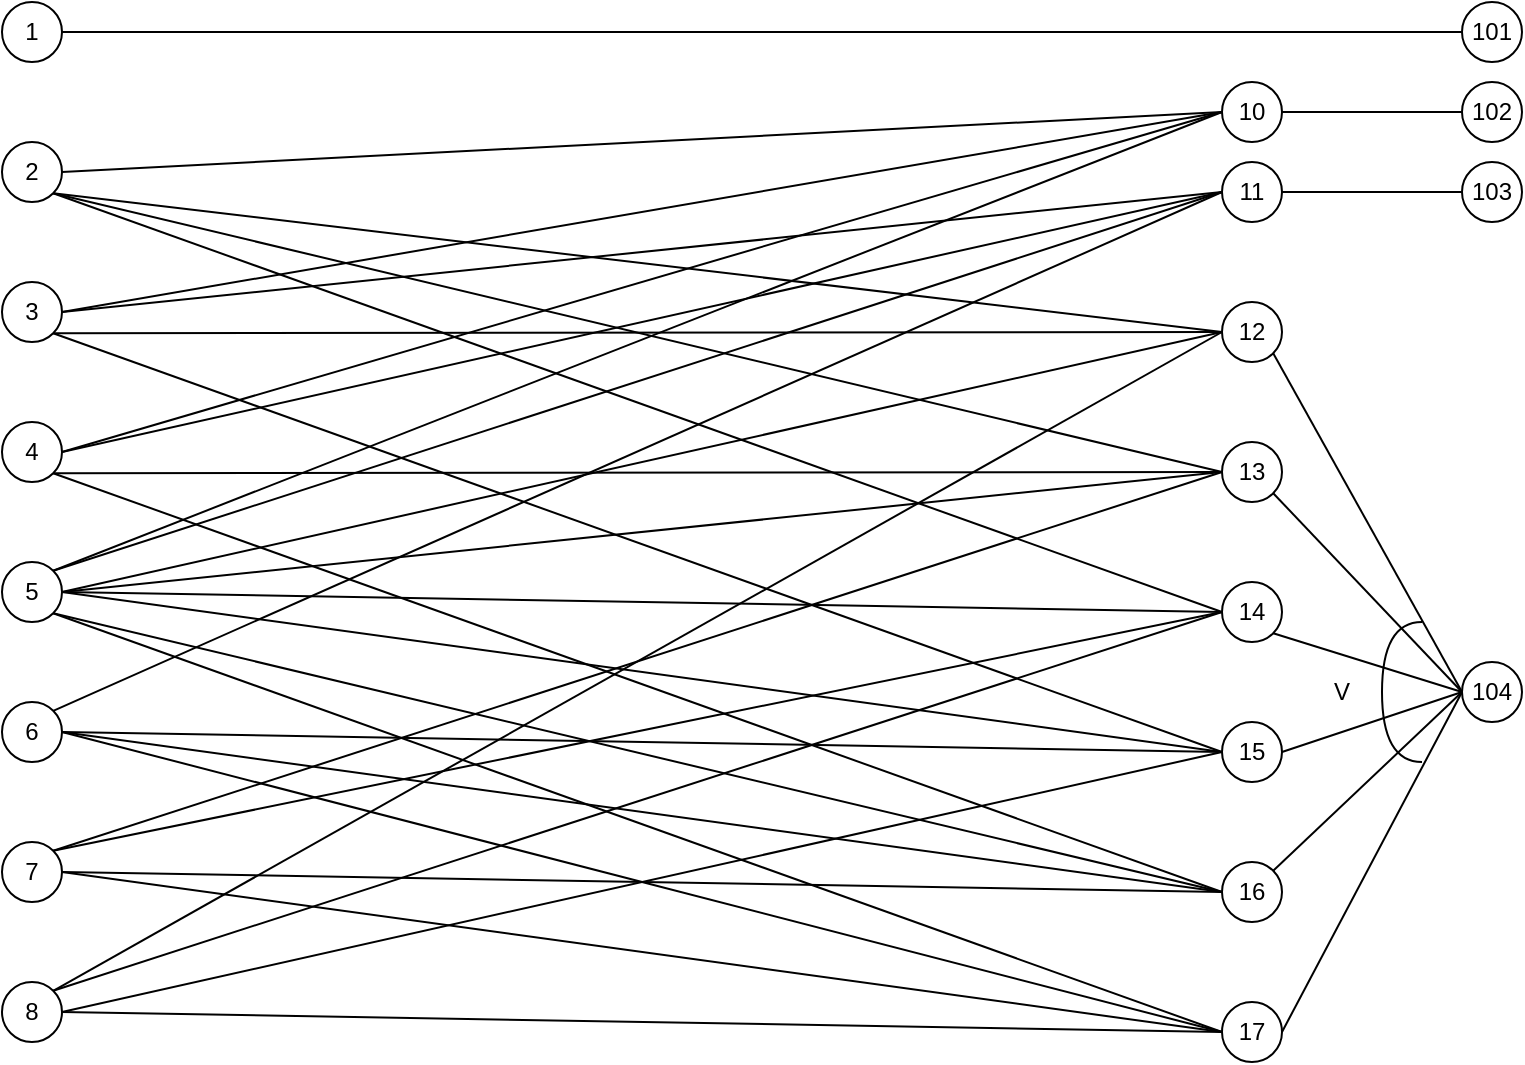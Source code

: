 <mxfile version="12.8.5" type="device"><diagram id="-jrwuAHSNCN_6K7Cau-g" name="Page-1"><mxGraphModel dx="1414" dy="789" grid="1" gridSize="10" guides="1" tooltips="1" connect="1" arrows="1" fold="1" page="1" pageScale="1" pageWidth="827" pageHeight="1169" math="0" shadow="0"><root><mxCell id="0"/><mxCell id="1" parent="0"/><mxCell id="iWqLb_0HtQlfndVp7DWe-1" value="1" style="ellipse;whiteSpace=wrap;html=1;aspect=fixed;" vertex="1" parent="1"><mxGeometry x="40" y="40" width="30" height="30" as="geometry"/></mxCell><mxCell id="iWqLb_0HtQlfndVp7DWe-2" value="2" style="ellipse;whiteSpace=wrap;html=1;aspect=fixed;" vertex="1" parent="1"><mxGeometry x="40" y="110" width="30" height="30" as="geometry"/></mxCell><mxCell id="iWqLb_0HtQlfndVp7DWe-12" value="3" style="ellipse;whiteSpace=wrap;html=1;aspect=fixed;" vertex="1" parent="1"><mxGeometry x="40" y="180" width="30" height="30" as="geometry"/></mxCell><mxCell id="iWqLb_0HtQlfndVp7DWe-13" value="4" style="ellipse;whiteSpace=wrap;html=1;aspect=fixed;" vertex="1" parent="1"><mxGeometry x="40" y="250" width="30" height="30" as="geometry"/></mxCell><mxCell id="iWqLb_0HtQlfndVp7DWe-14" value="5" style="ellipse;whiteSpace=wrap;html=1;aspect=fixed;" vertex="1" parent="1"><mxGeometry x="40" y="320" width="30" height="30" as="geometry"/></mxCell><mxCell id="iWqLb_0HtQlfndVp7DWe-15" value="6" style="ellipse;whiteSpace=wrap;html=1;aspect=fixed;" vertex="1" parent="1"><mxGeometry x="40" y="390" width="30" height="30" as="geometry"/></mxCell><mxCell id="iWqLb_0HtQlfndVp7DWe-16" value="7" style="ellipse;whiteSpace=wrap;html=1;aspect=fixed;" vertex="1" parent="1"><mxGeometry x="40" y="460" width="30" height="30" as="geometry"/></mxCell><mxCell id="iWqLb_0HtQlfndVp7DWe-17" value="8" style="ellipse;whiteSpace=wrap;html=1;aspect=fixed;" vertex="1" parent="1"><mxGeometry x="40" y="530" width="30" height="30" as="geometry"/></mxCell><mxCell id="iWqLb_0HtQlfndVp7DWe-18" value="101" style="ellipse;whiteSpace=wrap;html=1;aspect=fixed;" vertex="1" parent="1"><mxGeometry x="770" y="40" width="30" height="30" as="geometry"/></mxCell><mxCell id="iWqLb_0HtQlfndVp7DWe-19" value="102" style="ellipse;whiteSpace=wrap;html=1;aspect=fixed;" vertex="1" parent="1"><mxGeometry x="770" y="80" width="30" height="30" as="geometry"/></mxCell><mxCell id="iWqLb_0HtQlfndVp7DWe-20" value="103" style="ellipse;whiteSpace=wrap;html=1;aspect=fixed;" vertex="1" parent="1"><mxGeometry x="770" y="120" width="30" height="30" as="geometry"/></mxCell><mxCell id="iWqLb_0HtQlfndVp7DWe-21" value="" style="endArrow=none;html=1;exitX=1;exitY=0.5;exitDx=0;exitDy=0;entryX=0;entryY=0.5;entryDx=0;entryDy=0;" edge="1" parent="1" source="iWqLb_0HtQlfndVp7DWe-1" target="iWqLb_0HtQlfndVp7DWe-18"><mxGeometry width="50" height="50" relative="1" as="geometry"><mxPoint x="390" y="310" as="sourcePoint"/><mxPoint x="440" y="260" as="targetPoint"/></mxGeometry></mxCell><mxCell id="iWqLb_0HtQlfndVp7DWe-22" value="10" style="ellipse;whiteSpace=wrap;html=1;aspect=fixed;" vertex="1" parent="1"><mxGeometry x="650" y="80" width="30" height="30" as="geometry"/></mxCell><mxCell id="iWqLb_0HtQlfndVp7DWe-24" value="" style="endArrow=none;html=1;exitX=1;exitY=0;exitDx=0;exitDy=0;entryX=0;entryY=0.5;entryDx=0;entryDy=0;" edge="1" parent="1" source="iWqLb_0HtQlfndVp7DWe-14" target="iWqLb_0HtQlfndVp7DWe-22"><mxGeometry width="50" height="50" relative="1" as="geometry"><mxPoint x="390" y="310" as="sourcePoint"/><mxPoint x="440" y="260" as="targetPoint"/></mxGeometry></mxCell><mxCell id="iWqLb_0HtQlfndVp7DWe-26" value="" style="endArrow=none;html=1;exitX=1;exitY=0.5;exitDx=0;exitDy=0;entryX=0;entryY=0.5;entryDx=0;entryDy=0;" edge="1" parent="1" source="iWqLb_0HtQlfndVp7DWe-2" target="iWqLb_0HtQlfndVp7DWe-22"><mxGeometry width="50" height="50" relative="1" as="geometry"><mxPoint x="390" y="310" as="sourcePoint"/><mxPoint x="440" y="260" as="targetPoint"/></mxGeometry></mxCell><mxCell id="iWqLb_0HtQlfndVp7DWe-27" value="" style="endArrow=none;html=1;exitX=1;exitY=0.5;exitDx=0;exitDy=0;entryX=0;entryY=0.5;entryDx=0;entryDy=0;" edge="1" parent="1" source="iWqLb_0HtQlfndVp7DWe-12" target="iWqLb_0HtQlfndVp7DWe-22"><mxGeometry width="50" height="50" relative="1" as="geometry"><mxPoint x="390" y="310" as="sourcePoint"/><mxPoint x="440" y="260" as="targetPoint"/></mxGeometry></mxCell><mxCell id="iWqLb_0HtQlfndVp7DWe-28" value="" style="endArrow=none;html=1;exitX=1;exitY=0.5;exitDx=0;exitDy=0;entryX=0;entryY=0.5;entryDx=0;entryDy=0;" edge="1" parent="1" source="iWqLb_0HtQlfndVp7DWe-13" target="iWqLb_0HtQlfndVp7DWe-22"><mxGeometry width="50" height="50" relative="1" as="geometry"><mxPoint x="390" y="310" as="sourcePoint"/><mxPoint x="440" y="260" as="targetPoint"/></mxGeometry></mxCell><mxCell id="iWqLb_0HtQlfndVp7DWe-29" value="" style="endArrow=none;html=1;exitX=1;exitY=0.5;exitDx=0;exitDy=0;entryX=0;entryY=0.5;entryDx=0;entryDy=0;" edge="1" parent="1" source="iWqLb_0HtQlfndVp7DWe-22" target="iWqLb_0HtQlfndVp7DWe-19"><mxGeometry width="50" height="50" relative="1" as="geometry"><mxPoint x="590" y="310" as="sourcePoint"/><mxPoint x="640" y="260" as="targetPoint"/></mxGeometry></mxCell><mxCell id="iWqLb_0HtQlfndVp7DWe-30" value="11" style="ellipse;whiteSpace=wrap;html=1;aspect=fixed;" vertex="1" parent="1"><mxGeometry x="650" y="120" width="30" height="30" as="geometry"/></mxCell><mxCell id="iWqLb_0HtQlfndVp7DWe-31" value="" style="endArrow=none;html=1;exitX=1;exitY=0;exitDx=0;exitDy=0;entryX=0;entryY=0.5;entryDx=0;entryDy=0;" edge="1" parent="1" source="iWqLb_0HtQlfndVp7DWe-14" target="iWqLb_0HtQlfndVp7DWe-30"><mxGeometry width="50" height="50" relative="1" as="geometry"><mxPoint x="390" y="310" as="sourcePoint"/><mxPoint x="440" y="260" as="targetPoint"/></mxGeometry></mxCell><mxCell id="iWqLb_0HtQlfndVp7DWe-32" value="" style="endArrow=none;html=1;exitX=1;exitY=0;exitDx=0;exitDy=0;entryX=0;entryY=0.5;entryDx=0;entryDy=0;" edge="1" parent="1" source="iWqLb_0HtQlfndVp7DWe-15" target="iWqLb_0HtQlfndVp7DWe-30"><mxGeometry width="50" height="50" relative="1" as="geometry"><mxPoint x="390" y="310" as="sourcePoint"/><mxPoint x="440" y="260" as="targetPoint"/></mxGeometry></mxCell><mxCell id="iWqLb_0HtQlfndVp7DWe-33" value="" style="endArrow=none;html=1;exitX=1;exitY=0.5;exitDx=0;exitDy=0;entryX=0;entryY=0.5;entryDx=0;entryDy=0;" edge="1" parent="1" source="iWqLb_0HtQlfndVp7DWe-12" target="iWqLb_0HtQlfndVp7DWe-30"><mxGeometry width="50" height="50" relative="1" as="geometry"><mxPoint x="390" y="310" as="sourcePoint"/><mxPoint x="440" y="260" as="targetPoint"/></mxGeometry></mxCell><mxCell id="iWqLb_0HtQlfndVp7DWe-34" value="" style="endArrow=none;html=1;exitX=1;exitY=0.5;exitDx=0;exitDy=0;entryX=0;entryY=0.5;entryDx=0;entryDy=0;" edge="1" parent="1" source="iWqLb_0HtQlfndVp7DWe-13" target="iWqLb_0HtQlfndVp7DWe-30"><mxGeometry width="50" height="50" relative="1" as="geometry"><mxPoint x="390" y="310" as="sourcePoint"/><mxPoint x="440" y="260" as="targetPoint"/></mxGeometry></mxCell><mxCell id="iWqLb_0HtQlfndVp7DWe-35" value="" style="endArrow=none;html=1;exitX=1;exitY=0.5;exitDx=0;exitDy=0;entryX=0;entryY=0.5;entryDx=0;entryDy=0;" edge="1" parent="1" source="iWqLb_0HtQlfndVp7DWe-30" target="iWqLb_0HtQlfndVp7DWe-20"><mxGeometry width="50" height="50" relative="1" as="geometry"><mxPoint x="390" y="310" as="sourcePoint"/><mxPoint x="440" y="260" as="targetPoint"/></mxGeometry></mxCell><mxCell id="iWqLb_0HtQlfndVp7DWe-36" value="12" style="ellipse;whiteSpace=wrap;html=1;aspect=fixed;" vertex="1" parent="1"><mxGeometry x="650" y="190" width="30" height="30" as="geometry"/></mxCell><mxCell id="iWqLb_0HtQlfndVp7DWe-37" value="13" style="ellipse;whiteSpace=wrap;html=1;aspect=fixed;" vertex="1" parent="1"><mxGeometry x="650" y="260" width="30" height="30" as="geometry"/></mxCell><mxCell id="iWqLb_0HtQlfndVp7DWe-38" value="14" style="ellipse;whiteSpace=wrap;html=1;aspect=fixed;" vertex="1" parent="1"><mxGeometry x="650" y="330" width="30" height="30" as="geometry"/></mxCell><mxCell id="iWqLb_0HtQlfndVp7DWe-39" value="15" style="ellipse;whiteSpace=wrap;html=1;aspect=fixed;" vertex="1" parent="1"><mxGeometry x="650" y="400" width="30" height="30" as="geometry"/></mxCell><mxCell id="iWqLb_0HtQlfndVp7DWe-40" value="16" style="ellipse;whiteSpace=wrap;html=1;aspect=fixed;" vertex="1" parent="1"><mxGeometry x="650" y="470" width="30" height="30" as="geometry"/></mxCell><mxCell id="iWqLb_0HtQlfndVp7DWe-41" value="17" style="ellipse;whiteSpace=wrap;html=1;aspect=fixed;" vertex="1" parent="1"><mxGeometry x="650" y="540" width="30" height="30" as="geometry"/></mxCell><mxCell id="iWqLb_0HtQlfndVp7DWe-42" value="104" style="ellipse;whiteSpace=wrap;html=1;aspect=fixed;" vertex="1" parent="1"><mxGeometry x="770" y="370" width="30" height="30" as="geometry"/></mxCell><mxCell id="iWqLb_0HtQlfndVp7DWe-44" value="" style="endArrow=none;html=1;exitX=1;exitY=0.5;exitDx=0;exitDy=0;entryX=0;entryY=0.5;entryDx=0;entryDy=0;" edge="1" parent="1" source="iWqLb_0HtQlfndVp7DWe-14" target="iWqLb_0HtQlfndVp7DWe-36"><mxGeometry width="50" height="50" relative="1" as="geometry"><mxPoint x="390" y="310" as="sourcePoint"/><mxPoint x="440" y="260" as="targetPoint"/></mxGeometry></mxCell><mxCell id="iWqLb_0HtQlfndVp7DWe-45" value="" style="endArrow=none;html=1;exitX=1;exitY=1;exitDx=0;exitDy=0;entryX=0;entryY=0.5;entryDx=0;entryDy=0;" edge="1" parent="1" source="iWqLb_0HtQlfndVp7DWe-2" target="iWqLb_0HtQlfndVp7DWe-36"><mxGeometry width="50" height="50" relative="1" as="geometry"><mxPoint x="390" y="310" as="sourcePoint"/><mxPoint x="440" y="260" as="targetPoint"/></mxGeometry></mxCell><mxCell id="iWqLb_0HtQlfndVp7DWe-46" value="" style="endArrow=none;html=1;exitX=1;exitY=1;exitDx=0;exitDy=0;entryX=0;entryY=0.5;entryDx=0;entryDy=0;" edge="1" parent="1" source="iWqLb_0HtQlfndVp7DWe-12" target="iWqLb_0HtQlfndVp7DWe-36"><mxGeometry width="50" height="50" relative="1" as="geometry"><mxPoint x="390" y="310" as="sourcePoint"/><mxPoint x="440" y="260" as="targetPoint"/></mxGeometry></mxCell><mxCell id="iWqLb_0HtQlfndVp7DWe-47" value="" style="endArrow=none;html=1;exitX=1;exitY=0;exitDx=0;exitDy=0;entryX=0;entryY=0.5;entryDx=0;entryDy=0;" edge="1" parent="1" source="iWqLb_0HtQlfndVp7DWe-17" target="iWqLb_0HtQlfndVp7DWe-36"><mxGeometry width="50" height="50" relative="1" as="geometry"><mxPoint x="390" y="310" as="sourcePoint"/><mxPoint x="440" y="260" as="targetPoint"/></mxGeometry></mxCell><mxCell id="iWqLb_0HtQlfndVp7DWe-48" value="" style="endArrow=none;html=1;exitX=1;exitY=1;exitDx=0;exitDy=0;entryX=0;entryY=0.5;entryDx=0;entryDy=0;" edge="1" parent="1" source="iWqLb_0HtQlfndVp7DWe-36" target="iWqLb_0HtQlfndVp7DWe-42"><mxGeometry width="50" height="50" relative="1" as="geometry"><mxPoint x="390" y="310" as="sourcePoint"/><mxPoint x="440" y="260" as="targetPoint"/></mxGeometry></mxCell><mxCell id="iWqLb_0HtQlfndVp7DWe-49" value="" style="endArrow=none;html=1;exitX=1;exitY=0.5;exitDx=0;exitDy=0;entryX=0;entryY=0.5;entryDx=0;entryDy=0;" edge="1" parent="1" source="iWqLb_0HtQlfndVp7DWe-14" target="iWqLb_0HtQlfndVp7DWe-37"><mxGeometry width="50" height="50" relative="1" as="geometry"><mxPoint x="390" y="310" as="sourcePoint"/><mxPoint x="440" y="260" as="targetPoint"/></mxGeometry></mxCell><mxCell id="iWqLb_0HtQlfndVp7DWe-50" value="" style="endArrow=none;html=1;exitX=1;exitY=1;exitDx=0;exitDy=0;entryX=0;entryY=0.5;entryDx=0;entryDy=0;" edge="1" parent="1" source="iWqLb_0HtQlfndVp7DWe-2" target="iWqLb_0HtQlfndVp7DWe-37"><mxGeometry width="50" height="50" relative="1" as="geometry"><mxPoint x="390" y="310" as="sourcePoint"/><mxPoint x="440" y="260" as="targetPoint"/></mxGeometry></mxCell><mxCell id="iWqLb_0HtQlfndVp7DWe-51" value="" style="endArrow=none;html=1;exitX=1;exitY=0;exitDx=0;exitDy=0;entryX=0;entryY=0.5;entryDx=0;entryDy=0;" edge="1" parent="1" source="iWqLb_0HtQlfndVp7DWe-16" target="iWqLb_0HtQlfndVp7DWe-37"><mxGeometry width="50" height="50" relative="1" as="geometry"><mxPoint x="390" y="310" as="sourcePoint"/><mxPoint x="440" y="260" as="targetPoint"/></mxGeometry></mxCell><mxCell id="iWqLb_0HtQlfndVp7DWe-52" value="" style="endArrow=none;html=1;exitX=1;exitY=1;exitDx=0;exitDy=0;entryX=0;entryY=0.5;entryDx=0;entryDy=0;" edge="1" parent="1" source="iWqLb_0HtQlfndVp7DWe-13" target="iWqLb_0HtQlfndVp7DWe-37"><mxGeometry width="50" height="50" relative="1" as="geometry"><mxPoint x="390" y="310" as="sourcePoint"/><mxPoint x="440" y="260" as="targetPoint"/></mxGeometry></mxCell><mxCell id="iWqLb_0HtQlfndVp7DWe-53" value="" style="endArrow=none;html=1;exitX=0;exitY=0.5;exitDx=0;exitDy=0;entryX=1;entryY=1;entryDx=0;entryDy=0;" edge="1" parent="1" source="iWqLb_0HtQlfndVp7DWe-42" target="iWqLb_0HtQlfndVp7DWe-37"><mxGeometry width="50" height="50" relative="1" as="geometry"><mxPoint x="390" y="310" as="sourcePoint"/><mxPoint x="440" y="260" as="targetPoint"/></mxGeometry></mxCell><mxCell id="iWqLb_0HtQlfndVp7DWe-54" value="" style="endArrow=none;html=1;exitX=1;exitY=0.5;exitDx=0;exitDy=0;entryX=0;entryY=0.5;entryDx=0;entryDy=0;" edge="1" parent="1" source="iWqLb_0HtQlfndVp7DWe-41" target="iWqLb_0HtQlfndVp7DWe-42"><mxGeometry width="50" height="50" relative="1" as="geometry"><mxPoint x="390" y="310" as="sourcePoint"/><mxPoint x="440" y="260" as="targetPoint"/></mxGeometry></mxCell><mxCell id="iWqLb_0HtQlfndVp7DWe-55" value="" style="endArrow=none;html=1;exitX=1;exitY=0;exitDx=0;exitDy=0;entryX=0;entryY=0.5;entryDx=0;entryDy=0;" edge="1" parent="1" source="iWqLb_0HtQlfndVp7DWe-40" target="iWqLb_0HtQlfndVp7DWe-42"><mxGeometry width="50" height="50" relative="1" as="geometry"><mxPoint x="390" y="310" as="sourcePoint"/><mxPoint x="440" y="260" as="targetPoint"/></mxGeometry></mxCell><mxCell id="iWqLb_0HtQlfndVp7DWe-56" value="" style="endArrow=none;html=1;exitX=1;exitY=0.5;exitDx=0;exitDy=0;entryX=0;entryY=0.5;entryDx=0;entryDy=0;" edge="1" parent="1" source="iWqLb_0HtQlfndVp7DWe-39" target="iWqLb_0HtQlfndVp7DWe-42"><mxGeometry width="50" height="50" relative="1" as="geometry"><mxPoint x="390" y="310" as="sourcePoint"/><mxPoint x="440" y="260" as="targetPoint"/></mxGeometry></mxCell><mxCell id="iWqLb_0HtQlfndVp7DWe-57" value="" style="endArrow=none;html=1;exitX=1;exitY=1;exitDx=0;exitDy=0;entryX=0;entryY=0.5;entryDx=0;entryDy=0;" edge="1" parent="1" source="iWqLb_0HtQlfndVp7DWe-38" target="iWqLb_0HtQlfndVp7DWe-42"><mxGeometry width="50" height="50" relative="1" as="geometry"><mxPoint x="390" y="310" as="sourcePoint"/><mxPoint x="440" y="260" as="targetPoint"/></mxGeometry></mxCell><mxCell id="iWqLb_0HtQlfndVp7DWe-58" value="" style="endArrow=none;html=1;exitX=1;exitY=0.5;exitDx=0;exitDy=0;entryX=0;entryY=0.5;entryDx=0;entryDy=0;" edge="1" parent="1" source="iWqLb_0HtQlfndVp7DWe-14" target="iWqLb_0HtQlfndVp7DWe-38"><mxGeometry width="50" height="50" relative="1" as="geometry"><mxPoint x="390" y="310" as="sourcePoint"/><mxPoint x="440" y="260" as="targetPoint"/></mxGeometry></mxCell><mxCell id="iWqLb_0HtQlfndVp7DWe-59" value="" style="endArrow=none;html=1;exitX=1;exitY=1;exitDx=0;exitDy=0;entryX=0;entryY=0.5;entryDx=0;entryDy=0;" edge="1" parent="1" source="iWqLb_0HtQlfndVp7DWe-2" target="iWqLb_0HtQlfndVp7DWe-38"><mxGeometry width="50" height="50" relative="1" as="geometry"><mxPoint x="390" y="310" as="sourcePoint"/><mxPoint x="440" y="260" as="targetPoint"/></mxGeometry></mxCell><mxCell id="iWqLb_0HtQlfndVp7DWe-60" value="" style="endArrow=none;html=1;exitX=1;exitY=0;exitDx=0;exitDy=0;entryX=0;entryY=0.5;entryDx=0;entryDy=0;" edge="1" parent="1" source="iWqLb_0HtQlfndVp7DWe-16" target="iWqLb_0HtQlfndVp7DWe-38"><mxGeometry width="50" height="50" relative="1" as="geometry"><mxPoint x="390" y="310" as="sourcePoint"/><mxPoint x="440" y="260" as="targetPoint"/></mxGeometry></mxCell><mxCell id="iWqLb_0HtQlfndVp7DWe-61" value="" style="endArrow=none;html=1;exitX=1;exitY=0;exitDx=0;exitDy=0;entryX=0;entryY=0.5;entryDx=0;entryDy=0;" edge="1" parent="1" source="iWqLb_0HtQlfndVp7DWe-17" target="iWqLb_0HtQlfndVp7DWe-38"><mxGeometry width="50" height="50" relative="1" as="geometry"><mxPoint x="400" y="320" as="sourcePoint"/><mxPoint x="450" y="270" as="targetPoint"/></mxGeometry></mxCell><mxCell id="iWqLb_0HtQlfndVp7DWe-63" value="" style="endArrow=none;html=1;exitX=1;exitY=0.5;exitDx=0;exitDy=0;entryX=0;entryY=0.5;entryDx=0;entryDy=0;" edge="1" parent="1" source="iWqLb_0HtQlfndVp7DWe-14" target="iWqLb_0HtQlfndVp7DWe-39"><mxGeometry width="50" height="50" relative="1" as="geometry"><mxPoint x="410" y="330" as="sourcePoint"/><mxPoint x="460" y="280" as="targetPoint"/></mxGeometry></mxCell><mxCell id="iWqLb_0HtQlfndVp7DWe-64" value="" style="endArrow=none;html=1;exitX=1;exitY=0.5;exitDx=0;exitDy=0;entryX=0;entryY=0.5;entryDx=0;entryDy=0;" edge="1" parent="1" source="iWqLb_0HtQlfndVp7DWe-15" target="iWqLb_0HtQlfndVp7DWe-39"><mxGeometry width="50" height="50" relative="1" as="geometry"><mxPoint x="420" y="340" as="sourcePoint"/><mxPoint x="470" y="290" as="targetPoint"/></mxGeometry></mxCell><mxCell id="iWqLb_0HtQlfndVp7DWe-65" value="" style="endArrow=none;html=1;exitX=1;exitY=1;exitDx=0;exitDy=0;entryX=0;entryY=0.5;entryDx=0;entryDy=0;" edge="1" parent="1" source="iWqLb_0HtQlfndVp7DWe-12" target="iWqLb_0HtQlfndVp7DWe-39"><mxGeometry width="50" height="50" relative="1" as="geometry"><mxPoint x="430" y="350" as="sourcePoint"/><mxPoint x="480" y="300" as="targetPoint"/></mxGeometry></mxCell><mxCell id="iWqLb_0HtQlfndVp7DWe-66" value="" style="endArrow=none;html=1;exitX=1;exitY=0.5;exitDx=0;exitDy=0;entryX=0;entryY=0.5;entryDx=0;entryDy=0;" edge="1" parent="1" source="iWqLb_0HtQlfndVp7DWe-17" target="iWqLb_0HtQlfndVp7DWe-39"><mxGeometry width="50" height="50" relative="1" as="geometry"><mxPoint x="440" y="360" as="sourcePoint"/><mxPoint x="490" y="310" as="targetPoint"/></mxGeometry></mxCell><mxCell id="iWqLb_0HtQlfndVp7DWe-67" value="" style="endArrow=none;html=1;exitX=1;exitY=1;exitDx=0;exitDy=0;entryX=0;entryY=0.5;entryDx=0;entryDy=0;" edge="1" parent="1" source="iWqLb_0HtQlfndVp7DWe-14" target="iWqLb_0HtQlfndVp7DWe-40"><mxGeometry width="50" height="50" relative="1" as="geometry"><mxPoint x="450" y="370" as="sourcePoint"/><mxPoint x="500" y="320" as="targetPoint"/></mxGeometry></mxCell><mxCell id="iWqLb_0HtQlfndVp7DWe-68" value="" style="endArrow=none;html=1;exitX=1;exitY=0.5;exitDx=0;exitDy=0;entryX=0;entryY=0.5;entryDx=0;entryDy=0;" edge="1" parent="1" source="iWqLb_0HtQlfndVp7DWe-15" target="iWqLb_0HtQlfndVp7DWe-40"><mxGeometry width="50" height="50" relative="1" as="geometry"><mxPoint x="460" y="380" as="sourcePoint"/><mxPoint x="510" y="330" as="targetPoint"/></mxGeometry></mxCell><mxCell id="iWqLb_0HtQlfndVp7DWe-69" value="" style="endArrow=none;html=1;exitX=1;exitY=0.5;exitDx=0;exitDy=0;entryX=0;entryY=0.5;entryDx=0;entryDy=0;" edge="1" parent="1" source="iWqLb_0HtQlfndVp7DWe-16" target="iWqLb_0HtQlfndVp7DWe-40"><mxGeometry width="50" height="50" relative="1" as="geometry"><mxPoint x="470" y="390" as="sourcePoint"/><mxPoint x="520" y="340" as="targetPoint"/></mxGeometry></mxCell><mxCell id="iWqLb_0HtQlfndVp7DWe-70" value="" style="endArrow=none;html=1;exitX=1;exitY=1;exitDx=0;exitDy=0;entryX=0;entryY=0.5;entryDx=0;entryDy=0;" edge="1" parent="1" source="iWqLb_0HtQlfndVp7DWe-13" target="iWqLb_0HtQlfndVp7DWe-40"><mxGeometry width="50" height="50" relative="1" as="geometry"><mxPoint x="70" y="190" as="sourcePoint"/><mxPoint x="530" y="350" as="targetPoint"/></mxGeometry></mxCell><mxCell id="iWqLb_0HtQlfndVp7DWe-71" value="" style="endArrow=none;html=1;exitX=1;exitY=1;exitDx=0;exitDy=0;entryX=0;entryY=0.5;entryDx=0;entryDy=0;" edge="1" parent="1" source="iWqLb_0HtQlfndVp7DWe-14" target="iWqLb_0HtQlfndVp7DWe-41"><mxGeometry width="50" height="50" relative="1" as="geometry"><mxPoint x="490" y="410" as="sourcePoint"/><mxPoint x="540" y="360" as="targetPoint"/></mxGeometry></mxCell><mxCell id="iWqLb_0HtQlfndVp7DWe-72" value="" style="endArrow=none;html=1;exitX=1;exitY=0.5;exitDx=0;exitDy=0;entryX=0;entryY=0.5;entryDx=0;entryDy=0;" edge="1" parent="1" source="iWqLb_0HtQlfndVp7DWe-15" target="iWqLb_0HtQlfndVp7DWe-41"><mxGeometry width="50" height="50" relative="1" as="geometry"><mxPoint x="500" y="420" as="sourcePoint"/><mxPoint x="550" y="370" as="targetPoint"/></mxGeometry></mxCell><mxCell id="iWqLb_0HtQlfndVp7DWe-73" value="" style="endArrow=none;html=1;exitX=1;exitY=0.5;exitDx=0;exitDy=0;entryX=0;entryY=0.5;entryDx=0;entryDy=0;" edge="1" parent="1" source="iWqLb_0HtQlfndVp7DWe-16" target="iWqLb_0HtQlfndVp7DWe-41"><mxGeometry width="50" height="50" relative="1" as="geometry"><mxPoint x="510" y="430" as="sourcePoint"/><mxPoint x="560" y="380" as="targetPoint"/></mxGeometry></mxCell><mxCell id="iWqLb_0HtQlfndVp7DWe-74" value="" style="endArrow=none;html=1;exitX=1;exitY=0.5;exitDx=0;exitDy=0;entryX=0;entryY=0.5;entryDx=0;entryDy=0;" edge="1" parent="1" source="iWqLb_0HtQlfndVp7DWe-17" target="iWqLb_0HtQlfndVp7DWe-41"><mxGeometry width="50" height="50" relative="1" as="geometry"><mxPoint x="520" y="440" as="sourcePoint"/><mxPoint x="570" y="390" as="targetPoint"/></mxGeometry></mxCell><mxCell id="iWqLb_0HtQlfndVp7DWe-75" value="" style="endArrow=none;html=1;rounded=1;jumpStyle=none;targetPerimeterSpacing=5;shadow=0;comic=0;edgeStyle=orthogonalEdgeStyle;curved=1;" edge="1" parent="1"><mxGeometry width="50" height="50" relative="1" as="geometry"><mxPoint x="730" y="385" as="sourcePoint"/><mxPoint x="750" y="350" as="targetPoint"/><Array as="points"><mxPoint x="730" y="350"/></Array></mxGeometry></mxCell><mxCell id="iWqLb_0HtQlfndVp7DWe-76" value="V" style="text;html=1;strokeColor=none;fillColor=none;align=center;verticalAlign=middle;whiteSpace=wrap;rounded=0;" vertex="1" parent="1"><mxGeometry x="700" y="375" width="20" height="20" as="geometry"/></mxCell><mxCell id="iWqLb_0HtQlfndVp7DWe-77" value="" style="endArrow=none;html=1;rounded=1;jumpStyle=none;targetPerimeterSpacing=5;shadow=0;comic=0;edgeStyle=orthogonalEdgeStyle;curved=1;" edge="1" parent="1"><mxGeometry width="50" height="50" relative="1" as="geometry"><mxPoint x="750" y="420" as="sourcePoint"/><mxPoint x="730" y="385" as="targetPoint"/><Array as="points"><mxPoint x="730" y="420"/><mxPoint x="730" y="385"/></Array></mxGeometry></mxCell></root></mxGraphModel></diagram></mxfile>